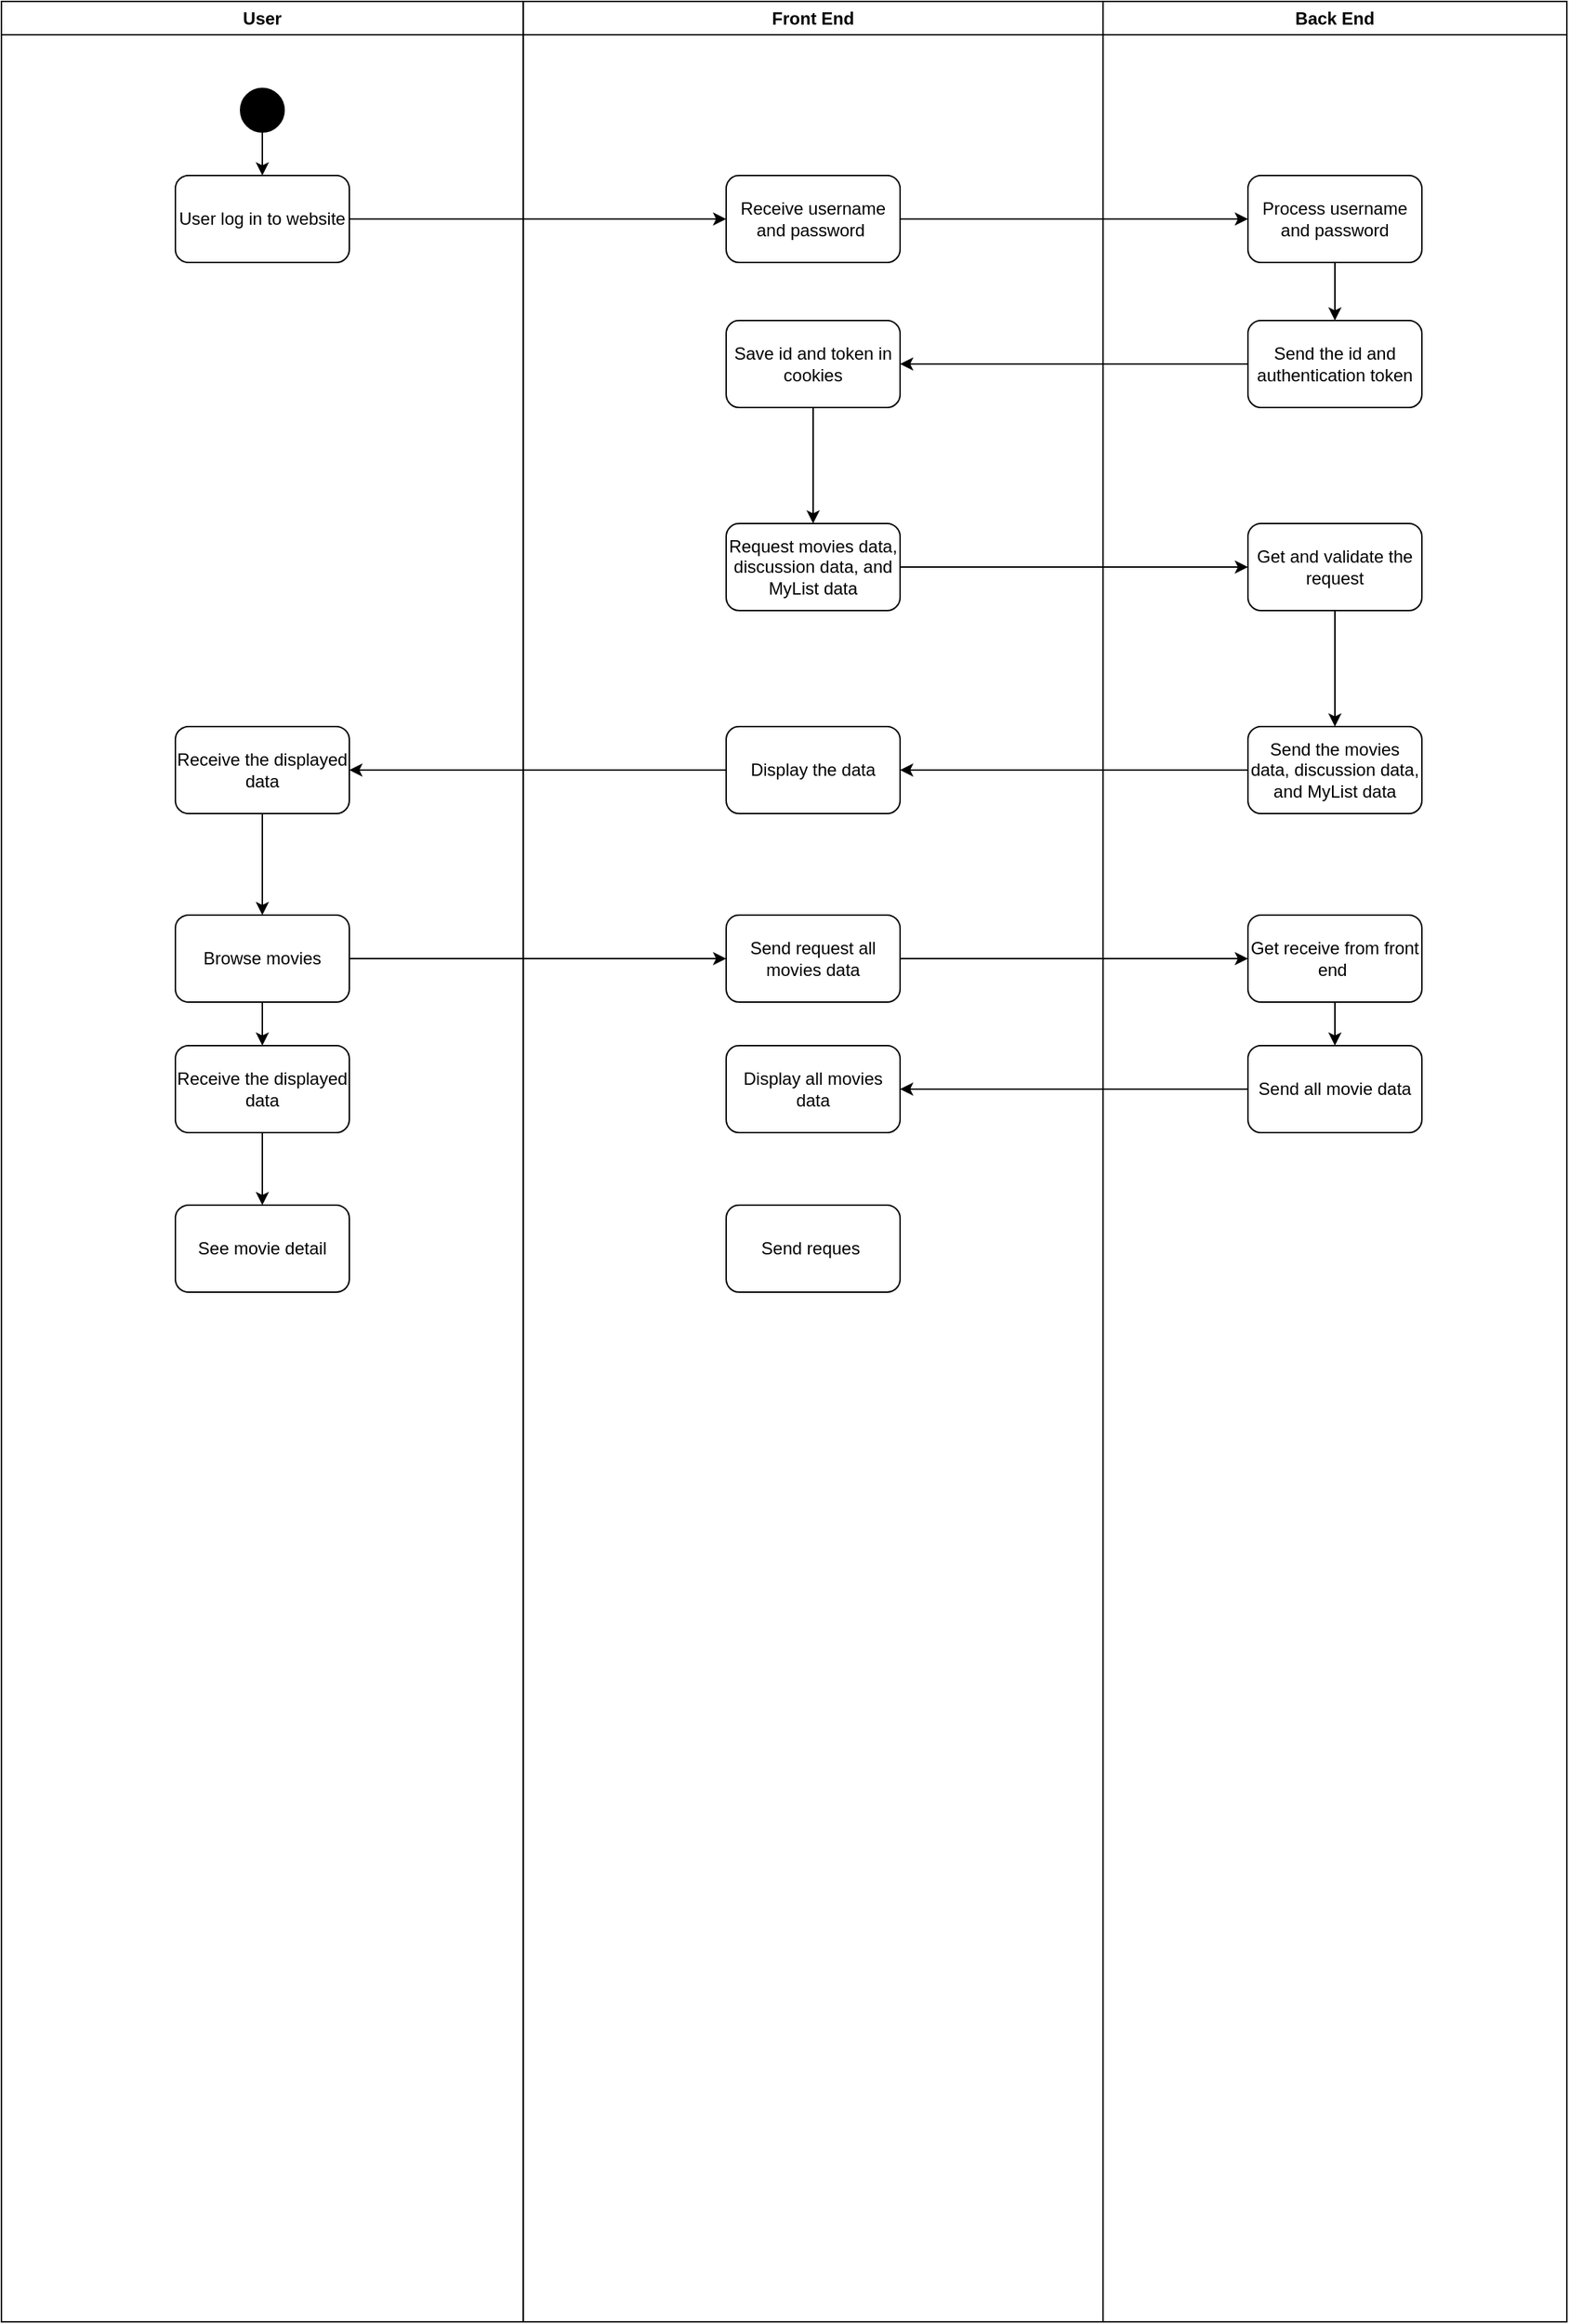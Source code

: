 <mxfile version="22.1.4" type="github">
  <diagram name="Page-1" id="M_UugY_NXWPGBNVr_hrX">
    <mxGraphModel dx="1088" dy="526" grid="1" gridSize="10" guides="1" tooltips="1" connect="1" arrows="1" fold="1" page="1" pageScale="1" pageWidth="1169" pageHeight="827" math="0" shadow="0">
      <root>
        <mxCell id="0" />
        <mxCell id="1" parent="0" />
        <mxCell id="zU0l_08LZlELBBx7HQ0t-20" value="User" style="swimlane;whiteSpace=wrap;html=1;" vertex="1" parent="1">
          <mxGeometry x="40" y="40" width="360" height="1600" as="geometry" />
        </mxCell>
        <mxCell id="zU0l_08LZlELBBx7HQ0t-25" value="" style="edgeStyle=orthogonalEdgeStyle;rounded=0;orthogonalLoop=1;jettySize=auto;html=1;" edge="1" parent="zU0l_08LZlELBBx7HQ0t-20" source="zU0l_08LZlELBBx7HQ0t-23" target="zU0l_08LZlELBBx7HQ0t-24">
          <mxGeometry relative="1" as="geometry" />
        </mxCell>
        <mxCell id="zU0l_08LZlELBBx7HQ0t-23" value="" style="ellipse;whiteSpace=wrap;html=1;aspect=fixed;fillColor=#000000;" vertex="1" parent="zU0l_08LZlELBBx7HQ0t-20">
          <mxGeometry x="165" y="60" width="30" height="30" as="geometry" />
        </mxCell>
        <mxCell id="zU0l_08LZlELBBx7HQ0t-24" value="User log in to website" style="rounded=1;whiteSpace=wrap;html=1;" vertex="1" parent="zU0l_08LZlELBBx7HQ0t-20">
          <mxGeometry x="120" y="120" width="120" height="60" as="geometry" />
        </mxCell>
        <mxCell id="zU0l_08LZlELBBx7HQ0t-50" value="" style="edgeStyle=orthogonalEdgeStyle;rounded=0;orthogonalLoop=1;jettySize=auto;html=1;" edge="1" parent="zU0l_08LZlELBBx7HQ0t-20" source="zU0l_08LZlELBBx7HQ0t-47" target="zU0l_08LZlELBBx7HQ0t-49">
          <mxGeometry relative="1" as="geometry" />
        </mxCell>
        <mxCell id="zU0l_08LZlELBBx7HQ0t-47" value="Receive the displayed data" style="rounded=1;whiteSpace=wrap;html=1;" vertex="1" parent="zU0l_08LZlELBBx7HQ0t-20">
          <mxGeometry x="120" y="500" width="120" height="60" as="geometry" />
        </mxCell>
        <mxCell id="zU0l_08LZlELBBx7HQ0t-62" value="" style="edgeStyle=orthogonalEdgeStyle;rounded=0;orthogonalLoop=1;jettySize=auto;html=1;" edge="1" parent="zU0l_08LZlELBBx7HQ0t-20" source="zU0l_08LZlELBBx7HQ0t-49" target="zU0l_08LZlELBBx7HQ0t-61">
          <mxGeometry relative="1" as="geometry" />
        </mxCell>
        <mxCell id="zU0l_08LZlELBBx7HQ0t-49" value="Browse movies" style="rounded=1;whiteSpace=wrap;html=1;" vertex="1" parent="zU0l_08LZlELBBx7HQ0t-20">
          <mxGeometry x="120" y="630" width="120" height="60" as="geometry" />
        </mxCell>
        <mxCell id="zU0l_08LZlELBBx7HQ0t-64" value="" style="edgeStyle=orthogonalEdgeStyle;rounded=0;orthogonalLoop=1;jettySize=auto;html=1;" edge="1" parent="zU0l_08LZlELBBx7HQ0t-20" source="zU0l_08LZlELBBx7HQ0t-61" target="zU0l_08LZlELBBx7HQ0t-63">
          <mxGeometry relative="1" as="geometry" />
        </mxCell>
        <mxCell id="zU0l_08LZlELBBx7HQ0t-61" value="Receive the displayed data" style="rounded=1;whiteSpace=wrap;html=1;" vertex="1" parent="zU0l_08LZlELBBx7HQ0t-20">
          <mxGeometry x="120" y="720" width="120" height="60" as="geometry" />
        </mxCell>
        <mxCell id="zU0l_08LZlELBBx7HQ0t-63" value="See movie detail" style="rounded=1;whiteSpace=wrap;html=1;" vertex="1" parent="zU0l_08LZlELBBx7HQ0t-20">
          <mxGeometry x="120" y="830" width="120" height="60" as="geometry" />
        </mxCell>
        <mxCell id="zU0l_08LZlELBBx7HQ0t-21" value="Front End" style="swimlane;whiteSpace=wrap;html=1;" vertex="1" parent="1">
          <mxGeometry x="400" y="40" width="400" height="1600" as="geometry" />
        </mxCell>
        <mxCell id="zU0l_08LZlELBBx7HQ0t-26" value="Receive username and password&amp;nbsp;" style="rounded=1;whiteSpace=wrap;html=1;" vertex="1" parent="zU0l_08LZlELBBx7HQ0t-21">
          <mxGeometry x="140" y="120" width="120" height="60" as="geometry" />
        </mxCell>
        <mxCell id="zU0l_08LZlELBBx7HQ0t-35" value="" style="edgeStyle=orthogonalEdgeStyle;rounded=0;orthogonalLoop=1;jettySize=auto;html=1;" edge="1" parent="zU0l_08LZlELBBx7HQ0t-21" source="zU0l_08LZlELBBx7HQ0t-32" target="zU0l_08LZlELBBx7HQ0t-34">
          <mxGeometry relative="1" as="geometry" />
        </mxCell>
        <mxCell id="zU0l_08LZlELBBx7HQ0t-32" value="Save id and token in cookies" style="whiteSpace=wrap;html=1;rounded=1;" vertex="1" parent="zU0l_08LZlELBBx7HQ0t-21">
          <mxGeometry x="140" y="220" width="120" height="60" as="geometry" />
        </mxCell>
        <mxCell id="zU0l_08LZlELBBx7HQ0t-34" value="Request movies data, discussion data, and MyList data" style="whiteSpace=wrap;html=1;rounded=1;" vertex="1" parent="zU0l_08LZlELBBx7HQ0t-21">
          <mxGeometry x="140" y="360" width="120" height="60" as="geometry" />
        </mxCell>
        <mxCell id="zU0l_08LZlELBBx7HQ0t-44" value="Display the data" style="rounded=1;whiteSpace=wrap;html=1;" vertex="1" parent="zU0l_08LZlELBBx7HQ0t-21">
          <mxGeometry x="140" y="500" width="120" height="60" as="geometry" />
        </mxCell>
        <mxCell id="zU0l_08LZlELBBx7HQ0t-51" value="Send request all movies data" style="rounded=1;whiteSpace=wrap;html=1;" vertex="1" parent="zU0l_08LZlELBBx7HQ0t-21">
          <mxGeometry x="140" y="630" width="120" height="60" as="geometry" />
        </mxCell>
        <mxCell id="zU0l_08LZlELBBx7HQ0t-57" value="Display all movies data" style="rounded=1;whiteSpace=wrap;html=1;" vertex="1" parent="zU0l_08LZlELBBx7HQ0t-21">
          <mxGeometry x="140" y="720" width="120" height="60" as="geometry" />
        </mxCell>
        <mxCell id="zU0l_08LZlELBBx7HQ0t-65" value="Send reques&amp;nbsp;" style="rounded=1;whiteSpace=wrap;html=1;" vertex="1" parent="zU0l_08LZlELBBx7HQ0t-21">
          <mxGeometry x="140" y="830" width="120" height="60" as="geometry" />
        </mxCell>
        <mxCell id="zU0l_08LZlELBBx7HQ0t-22" value="Back End" style="swimlane;whiteSpace=wrap;html=1;" vertex="1" parent="1">
          <mxGeometry x="800" y="40" width="320" height="1600" as="geometry" />
        </mxCell>
        <mxCell id="zU0l_08LZlELBBx7HQ0t-31" value="" style="edgeStyle=orthogonalEdgeStyle;rounded=0;orthogonalLoop=1;jettySize=auto;html=1;" edge="1" parent="zU0l_08LZlELBBx7HQ0t-22" source="zU0l_08LZlELBBx7HQ0t-28" target="zU0l_08LZlELBBx7HQ0t-30">
          <mxGeometry relative="1" as="geometry" />
        </mxCell>
        <mxCell id="zU0l_08LZlELBBx7HQ0t-28" value="Process username and password" style="rounded=1;whiteSpace=wrap;html=1;" vertex="1" parent="zU0l_08LZlELBBx7HQ0t-22">
          <mxGeometry x="100" y="120" width="120" height="60" as="geometry" />
        </mxCell>
        <mxCell id="zU0l_08LZlELBBx7HQ0t-30" value="Send the id and authentication token" style="rounded=1;whiteSpace=wrap;html=1;" vertex="1" parent="zU0l_08LZlELBBx7HQ0t-22">
          <mxGeometry x="100" y="220" width="120" height="60" as="geometry" />
        </mxCell>
        <mxCell id="zU0l_08LZlELBBx7HQ0t-43" value="" style="edgeStyle=orthogonalEdgeStyle;rounded=0;orthogonalLoop=1;jettySize=auto;html=1;" edge="1" parent="zU0l_08LZlELBBx7HQ0t-22" source="zU0l_08LZlELBBx7HQ0t-40" target="zU0l_08LZlELBBx7HQ0t-42">
          <mxGeometry relative="1" as="geometry" />
        </mxCell>
        <mxCell id="zU0l_08LZlELBBx7HQ0t-40" value="Get and validate the request" style="rounded=1;whiteSpace=wrap;html=1;" vertex="1" parent="zU0l_08LZlELBBx7HQ0t-22">
          <mxGeometry x="100" y="360" width="120" height="60" as="geometry" />
        </mxCell>
        <mxCell id="zU0l_08LZlELBBx7HQ0t-42" value="Send the movies data, discussion data, and MyList data" style="rounded=1;whiteSpace=wrap;html=1;" vertex="1" parent="zU0l_08LZlELBBx7HQ0t-22">
          <mxGeometry x="100" y="500" width="120" height="60" as="geometry" />
        </mxCell>
        <mxCell id="zU0l_08LZlELBBx7HQ0t-56" value="" style="edgeStyle=orthogonalEdgeStyle;rounded=0;orthogonalLoop=1;jettySize=auto;html=1;" edge="1" parent="zU0l_08LZlELBBx7HQ0t-22" source="zU0l_08LZlELBBx7HQ0t-53" target="zU0l_08LZlELBBx7HQ0t-55">
          <mxGeometry relative="1" as="geometry" />
        </mxCell>
        <mxCell id="zU0l_08LZlELBBx7HQ0t-53" value="Get receive from front end&amp;nbsp;" style="rounded=1;whiteSpace=wrap;html=1;" vertex="1" parent="zU0l_08LZlELBBx7HQ0t-22">
          <mxGeometry x="100" y="630" width="120" height="60" as="geometry" />
        </mxCell>
        <mxCell id="zU0l_08LZlELBBx7HQ0t-55" value="Send all movie data" style="rounded=1;whiteSpace=wrap;html=1;" vertex="1" parent="zU0l_08LZlELBBx7HQ0t-22">
          <mxGeometry x="100" y="720" width="120" height="60" as="geometry" />
        </mxCell>
        <mxCell id="zU0l_08LZlELBBx7HQ0t-27" value="" style="endArrow=classic;html=1;rounded=0;entryX=0;entryY=0.5;entryDx=0;entryDy=0;exitX=1;exitY=0.5;exitDx=0;exitDy=0;" edge="1" parent="1" source="zU0l_08LZlELBBx7HQ0t-24" target="zU0l_08LZlELBBx7HQ0t-26">
          <mxGeometry width="50" height="50" relative="1" as="geometry">
            <mxPoint x="520" y="260" as="sourcePoint" />
            <mxPoint x="570" y="210" as="targetPoint" />
          </mxGeometry>
        </mxCell>
        <mxCell id="zU0l_08LZlELBBx7HQ0t-29" value="" style="endArrow=classic;html=1;rounded=0;entryX=0;entryY=0.5;entryDx=0;entryDy=0;exitX=1;exitY=0.5;exitDx=0;exitDy=0;" edge="1" parent="1" source="zU0l_08LZlELBBx7HQ0t-26" target="zU0l_08LZlELBBx7HQ0t-28">
          <mxGeometry width="50" height="50" relative="1" as="geometry">
            <mxPoint x="800" y="250" as="sourcePoint" />
            <mxPoint x="850" y="200" as="targetPoint" />
          </mxGeometry>
        </mxCell>
        <mxCell id="zU0l_08LZlELBBx7HQ0t-33" value="" style="edgeStyle=orthogonalEdgeStyle;rounded=0;orthogonalLoop=1;jettySize=auto;html=1;" edge="1" parent="1" source="zU0l_08LZlELBBx7HQ0t-30" target="zU0l_08LZlELBBx7HQ0t-32">
          <mxGeometry relative="1" as="geometry" />
        </mxCell>
        <mxCell id="zU0l_08LZlELBBx7HQ0t-41" value="" style="endArrow=classic;html=1;rounded=0;entryX=0;entryY=0.5;entryDx=0;entryDy=0;exitX=1;exitY=0.5;exitDx=0;exitDy=0;" edge="1" parent="1" source="zU0l_08LZlELBBx7HQ0t-34" target="zU0l_08LZlELBBx7HQ0t-40">
          <mxGeometry width="50" height="50" relative="1" as="geometry">
            <mxPoint x="740" y="420" as="sourcePoint" />
            <mxPoint x="790" y="370" as="targetPoint" />
          </mxGeometry>
        </mxCell>
        <mxCell id="zU0l_08LZlELBBx7HQ0t-45" value="" style="endArrow=classic;html=1;rounded=0;entryX=1;entryY=0.5;entryDx=0;entryDy=0;" edge="1" parent="1" source="zU0l_08LZlELBBx7HQ0t-42" target="zU0l_08LZlELBBx7HQ0t-44">
          <mxGeometry width="50" height="50" relative="1" as="geometry">
            <mxPoint x="630" y="560" as="sourcePoint" />
            <mxPoint x="680" y="510" as="targetPoint" />
          </mxGeometry>
        </mxCell>
        <mxCell id="zU0l_08LZlELBBx7HQ0t-48" value="" style="endArrow=classic;html=1;rounded=0;entryX=1;entryY=0.5;entryDx=0;entryDy=0;exitX=0;exitY=0.5;exitDx=0;exitDy=0;" edge="1" parent="1" source="zU0l_08LZlELBBx7HQ0t-44" target="zU0l_08LZlELBBx7HQ0t-47">
          <mxGeometry width="50" height="50" relative="1" as="geometry">
            <mxPoint x="450" y="570" as="sourcePoint" />
            <mxPoint x="500" y="520" as="targetPoint" />
          </mxGeometry>
        </mxCell>
        <mxCell id="zU0l_08LZlELBBx7HQ0t-52" style="edgeStyle=orthogonalEdgeStyle;rounded=0;orthogonalLoop=1;jettySize=auto;html=1;entryX=0;entryY=0.5;entryDx=0;entryDy=0;" edge="1" parent="1" source="zU0l_08LZlELBBx7HQ0t-49" target="zU0l_08LZlELBBx7HQ0t-51">
          <mxGeometry relative="1" as="geometry" />
        </mxCell>
        <mxCell id="zU0l_08LZlELBBx7HQ0t-54" style="edgeStyle=orthogonalEdgeStyle;rounded=0;orthogonalLoop=1;jettySize=auto;html=1;entryX=0;entryY=0.5;entryDx=0;entryDy=0;" edge="1" parent="1" source="zU0l_08LZlELBBx7HQ0t-51" target="zU0l_08LZlELBBx7HQ0t-53">
          <mxGeometry relative="1" as="geometry" />
        </mxCell>
        <mxCell id="zU0l_08LZlELBBx7HQ0t-58" style="edgeStyle=orthogonalEdgeStyle;rounded=0;orthogonalLoop=1;jettySize=auto;html=1;exitX=0;exitY=0.5;exitDx=0;exitDy=0;entryX=1;entryY=0.5;entryDx=0;entryDy=0;" edge="1" parent="1" source="zU0l_08LZlELBBx7HQ0t-55" target="zU0l_08LZlELBBx7HQ0t-57">
          <mxGeometry relative="1" as="geometry" />
        </mxCell>
      </root>
    </mxGraphModel>
  </diagram>
</mxfile>
